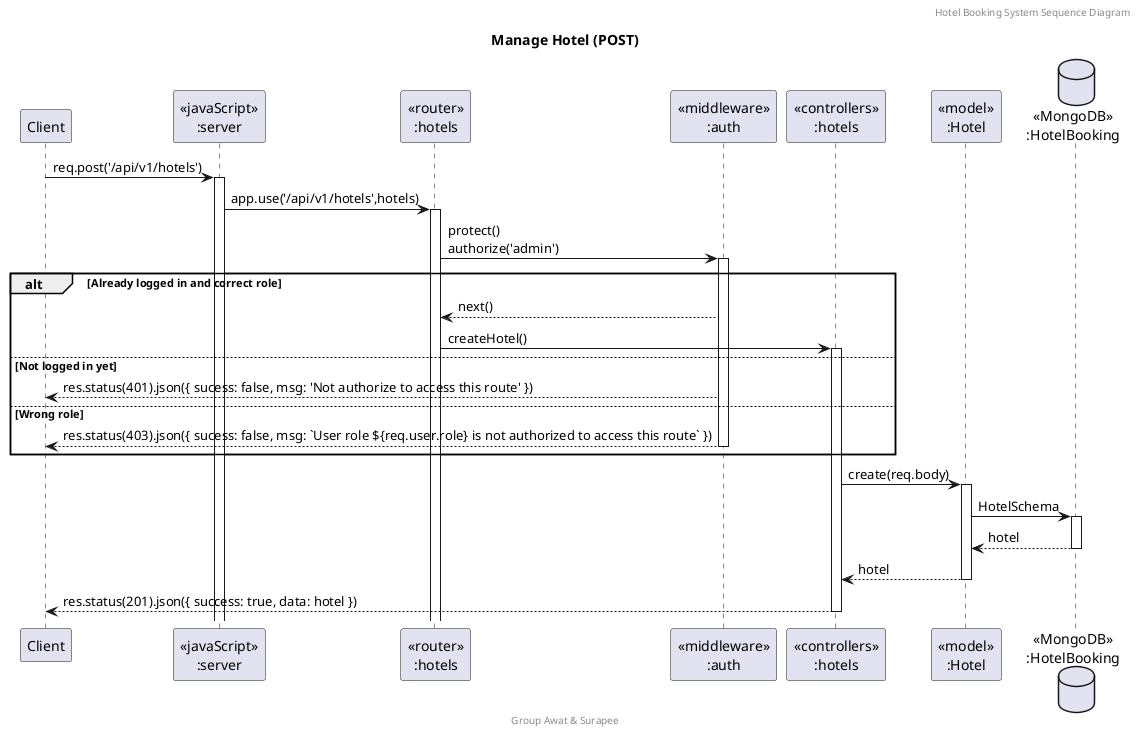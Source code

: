 @startuml Manage Hotel (POST)

header Hotel Booking System Sequence Diagram
footer Group Awat & Surapee
title "Manage Hotel (POST)"

participant "Client" as client
participant "<<javaScript>>\n:server" as server
participant "<<router>>\n:hotels" as routerHotel
participant "<<middleware>>\n:auth" as middleware
participant "<<controllers>>\n:hotels" as controllersHotels
participant "<<model>>\n:Hotel" as modelHotel
database "<<MongoDB>>\n:HotelBooking" as HotelBookingDatabase


client->server ++:req.post('/api/v1/hotels')
server->routerHotel ++:app.use('/api/v1/hotels',hotels)
routerHotel -> middleware ++:protect()\nauthorize('admin')
alt Already logged in and correct role
    middleware --> routerHotel : next()
    routerHotel -> controllersHotels ++: createHotel()
else Not logged in yet
    middleware --> client : res.status(401).json({ sucess: false, msg: 'Not authorize to access this route' })
else Wrong role
    middleware --> client --: res.status(403).json({ sucess: false, msg: `User role ${req.user.role} is not authorized to access this route` })
end
controllersHotels-> modelHotel ++:create(req.body)
modelHotel -> HotelBookingDatabase ++: HotelSchema
HotelBookingDatabase --> modelHotel --: hotel
controllersHotels <-- modelHotel --:hotel
controllersHotels --> client --: res.status(201).json({ success: true, data: hotel })

@enduml
